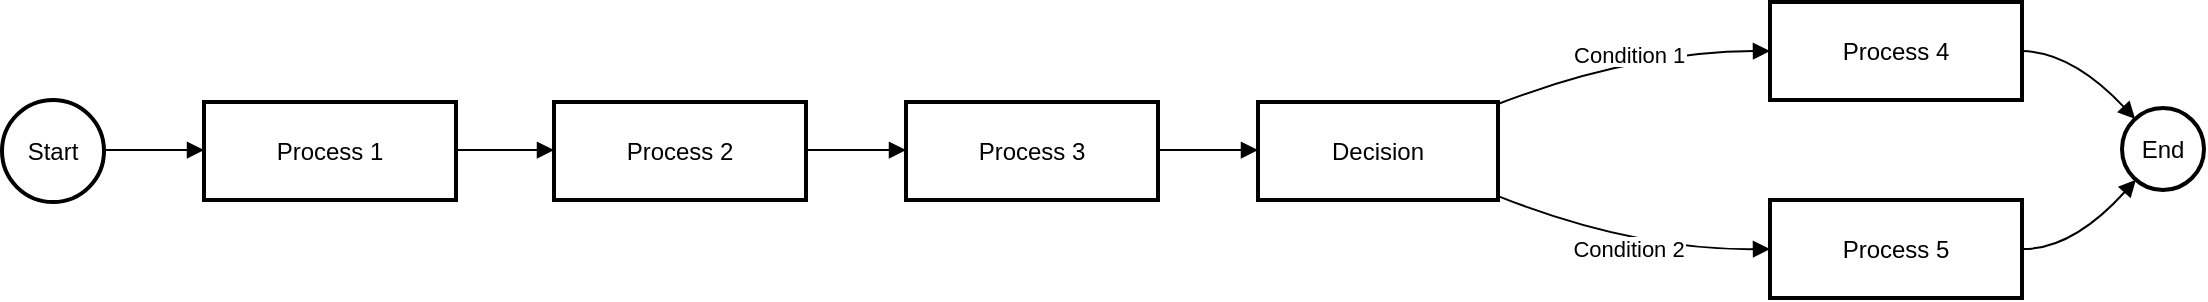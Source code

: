 <mxfile version="24.8.6">
  <diagram name="Página-1" id="ZVPSeAhPoIDmbk5Am79E">
    <mxGraphModel>
      <root>
        <mxCell id="0" />
        <mxCell id="1" parent="0" />
        <mxCell id="2" value="Start" style="ellipse;aspect=fixed;strokeWidth=2;whiteSpace=wrap;" vertex="1" parent="1">
          <mxGeometry x="8" y="57" width="51" height="51" as="geometry" />
        </mxCell>
        <mxCell id="3" value="Process 1" style="whiteSpace=wrap;strokeWidth=2;" vertex="1" parent="1">
          <mxGeometry x="109" y="58" width="126" height="49" as="geometry" />
        </mxCell>
        <mxCell id="4" value="Process 2" style="whiteSpace=wrap;strokeWidth=2;" vertex="1" parent="1">
          <mxGeometry x="284" y="58" width="126" height="49" as="geometry" />
        </mxCell>
        <mxCell id="5" value="Process 3" style="whiteSpace=wrap;strokeWidth=2;" vertex="1" parent="1">
          <mxGeometry x="460" y="58" width="126" height="49" as="geometry" />
        </mxCell>
        <mxCell id="6" value="Decision" style="whiteSpace=wrap;strokeWidth=2;" vertex="1" parent="1">
          <mxGeometry x="636" y="58" width="120" height="49" as="geometry" />
        </mxCell>
        <mxCell id="7" value="Process 4" style="whiteSpace=wrap;strokeWidth=2;" vertex="1" parent="1">
          <mxGeometry x="892" y="8" width="126" height="49" as="geometry" />
        </mxCell>
        <mxCell id="8" value="Process 5" style="whiteSpace=wrap;strokeWidth=2;" vertex="1" parent="1">
          <mxGeometry x="892" y="107" width="126" height="49" as="geometry" />
        </mxCell>
        <mxCell id="9" value="End" style="ellipse;aspect=fixed;strokeWidth=2;whiteSpace=wrap;" vertex="1" parent="1">
          <mxGeometry x="1068" y="61" width="41" height="41" as="geometry" />
        </mxCell>
        <mxCell id="10" value="" style="curved=1;startArrow=none;endArrow=block;exitX=0.99;exitY=0.49;entryX=0;entryY=0.49;" edge="1" parent="1" source="2" target="3">
          <mxGeometry relative="1" as="geometry">
            <Array as="points" />
          </mxGeometry>
        </mxCell>
        <mxCell id="11" value="" style="curved=1;startArrow=none;endArrow=block;exitX=1;exitY=0.49;entryX=0;entryY=0.49;" edge="1" parent="1" source="3" target="4">
          <mxGeometry relative="1" as="geometry">
            <Array as="points" />
          </mxGeometry>
        </mxCell>
        <mxCell id="12" value="" style="curved=1;startArrow=none;endArrow=block;exitX=1;exitY=0.49;entryX=0;entryY=0.49;" edge="1" parent="1" source="4" target="5">
          <mxGeometry relative="1" as="geometry">
            <Array as="points" />
          </mxGeometry>
        </mxCell>
        <mxCell id="13" value="" style="curved=1;startArrow=none;endArrow=block;exitX=1;exitY=0.49;entryX=0;entryY=0.49;" edge="1" parent="1" source="5" target="6">
          <mxGeometry relative="1" as="geometry">
            <Array as="points" />
          </mxGeometry>
        </mxCell>
        <mxCell id="14" value="Condition 1" style="curved=1;startArrow=none;endArrow=block;exitX=1;exitY=0.02;entryX=0;entryY=0.5;" edge="1" parent="1" source="6" target="7">
          <mxGeometry relative="1" as="geometry">
            <Array as="points">
              <mxPoint x="824" y="33" />
            </Array>
          </mxGeometry>
        </mxCell>
        <mxCell id="15" value="Condition 2" style="curved=1;startArrow=none;endArrow=block;exitX=1;exitY=0.96;entryX=0;entryY=0.5;" edge="1" parent="1" source="6" target="8">
          <mxGeometry relative="1" as="geometry">
            <Array as="points">
              <mxPoint x="824" y="132" />
            </Array>
          </mxGeometry>
        </mxCell>
        <mxCell id="16" value="" style="curved=1;startArrow=none;endArrow=block;exitX=1;exitY=0.5;entryX=0.04;entryY=0.01;" edge="1" parent="1" source="7" target="9">
          <mxGeometry relative="1" as="geometry">
            <Array as="points">
              <mxPoint x="1043" y="33" />
            </Array>
          </mxGeometry>
        </mxCell>
        <mxCell id="17" value="" style="curved=1;startArrow=none;endArrow=block;exitX=1;exitY=0.5;entryX=0.04;entryY=1.02;" edge="1" parent="1" source="8" target="9">
          <mxGeometry relative="1" as="geometry">
            <Array as="points">
              <mxPoint x="1043" y="132" />
            </Array>
          </mxGeometry>
        </mxCell>
      </root>
    </mxGraphModel>
  </diagram>
</mxfile>
